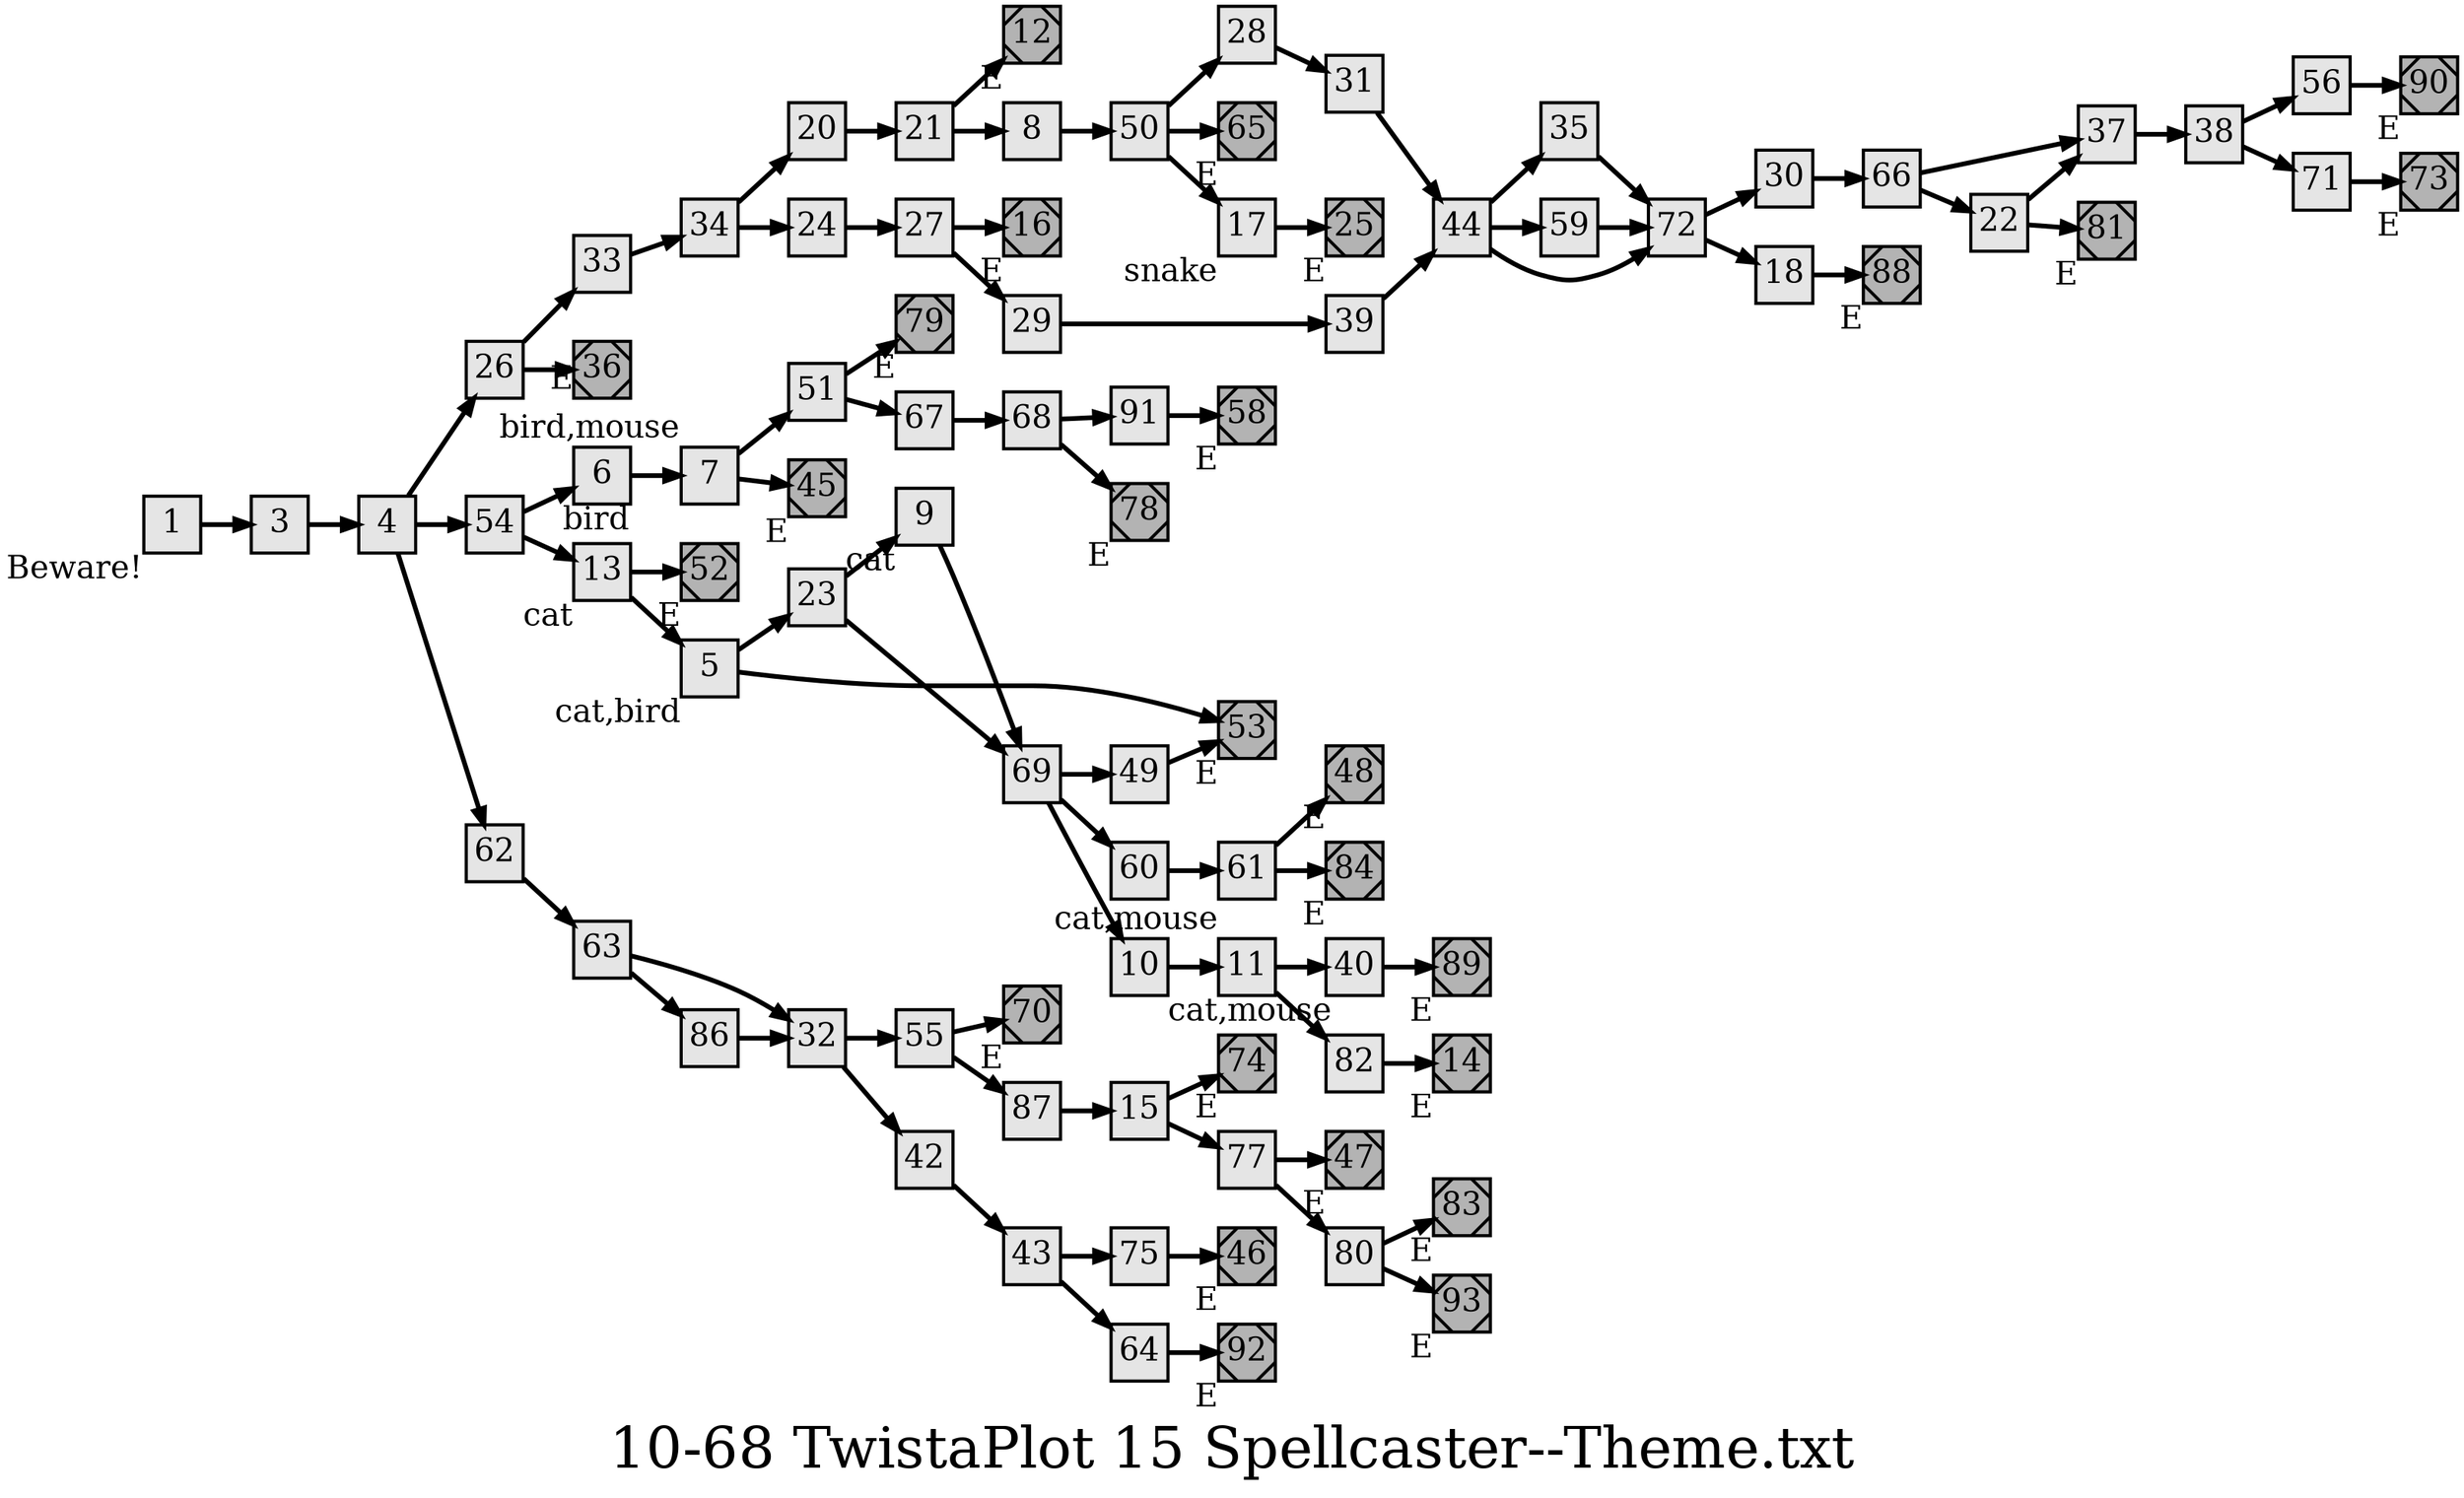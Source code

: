 digraph g{
  graph [ label="10-68 TwistaPlot 15 Spellcaster--Theme.txt" rankdir=LR, ordering=out, fontsize=36, nodesep="0.35", ranksep="0.45"];
  node  [shape=rect, penwidth=2, fontsize=20, style=filled, fillcolor=grey90, margin="0,0", labelfloat=true, regular=true, fixedsize=true];
  edge  [labelfloat=true, penwidth=3, fontsize=12];
  // 10-68 TwistaPlot 15 Spellcaster;
  
  // Theme: Animals;
  
  5	[ xlabel="cat,bird" ];	// sparrows
  6	[ xlabel="bird" ];	// hawk
  7	[ xlabel="bird,mouse" ];
  9	[ xlabel="cat" ];
  10	[ xlabel="cat,mouse" ];
  11	[ xlabel="cat,mouse" ];
  13	[ xlabel="cat" ];
  14	[ xlabel="cat,mouse" ];
  17	[ xlabel="snake" ];
  
  // Main story graph;
  
  1	[ xlabel="Beware!" ];
  1 -> 3;
  3 -> 4;
  4 -> 26;
  4 -> 54;
  4 -> 62;
  5 -> 23;
  5 -> 53;
  6 -> 7;
  7 -> 51;
  7 -> 45;
  8 -> 50;
  9 -> 69;
  10 -> 11;
  11 -> 40;
  11 -> 82;
  12	[ xlabel="E", shape=Msquare, fontsize=20, fillcolor=grey70 ];
  13 -> 52;
  13 -> 5;
  14	[ xlabel="E", shape=Msquare, fontsize=20, fillcolor=grey70 ];
  15 -> 74;
  15 -> 77;
  16	[ xlabel="E", shape=Msquare, fontsize=20, fillcolor=grey70 ];
  17 -> 25;
  18 -> 88;
  20 -> 21;
  21 -> 12;
  21 -> 8;
  22 -> 37;
  22 -> 81;
  23 -> 9;
  23 -> 69;
  24 -> 27;
  25	[ xlabel="E", shape=Msquare, fontsize=20, fillcolor=grey70 ];
  26 -> 33;
  26 -> 36;
  27 -> 16;
  27 -> 29;
  28 -> 31;
  29 -> 39;
  30 -> 66;
  31 -> 44;
  32 -> 55;
  32 -> 42;
  33 -> 34;
  34 -> 20;
  34 -> 24;
  35 -> 72;
  36	[ xlabel="E", shape=Msquare, fontsize=20, fillcolor=grey70 ];
  37 -> 38;
  38 -> 56;
  38 -> 71;
  39 -> 44;
  40 -> 89;
  42 -> 43;
  43 -> 75;
  43 -> 64;
  44 -> 35;
  44 -> 59;
  44 -> 72;
  45	[ xlabel="E", shape=Msquare, fontsize=20, fillcolor=grey70 ];
  46	[ xlabel="E", shape=Msquare, fontsize=20, fillcolor=grey70 ];
  47	[ xlabel="E", shape=Msquare, fontsize=20, fillcolor=grey70 ];
  48	[ xlabel="E", shape=Msquare, fontsize=20, fillcolor=grey70 ];
  49 -> 53;
  50 -> 28;
  50 -> 17;
  50 -> 65;
  51 -> 79;
  51 -> 67;
  52	[ xlabel="E", shape=Msquare, fontsize=20, fillcolor=grey70 ];
  53	[ xlabel="E", shape=Msquare, fontsize=20, fillcolor=grey70 ];
  54 -> 6;
  54 -> 13;
  55 -> 70;
  55 -> 87;
  56 -> 90;
  58	[ xlabel="E", shape=Msquare, fontsize=20, fillcolor=grey70 ];
  59 -> 72;
  60 -> 61;
  61 -> 48;
  61 -> 84;
  62 -> 63;
  63 -> 32;
  63 -> 86;
  64 -> 92;
  65	[ xlabel="E", shape=Msquare, fontsize=20, fillcolor=grey70 ];
  66 -> 37;
  66 -> 22;
  67 -> 68;
  68 -> 91;
  68 -> 78;
  69 -> 49;
  69 -> 60;
  69 -> 10;
  70	[ xlabel="E", shape=Msquare, fontsize=20, fillcolor=grey70 ];
  71 -> 73;
  72 -> 30;
  72 -> 18;
  73	[ xlabel="E", shape=Msquare, fontsize=20, fillcolor=grey70 ];
  74	[ xlabel="E", shape=Msquare, fontsize=20, fillcolor=grey70 ];
  75 -> 46;
  77 -> 47;
  77 -> 80;
  78	[ xlabel="E", shape=Msquare, fontsize=20, fillcolor=grey70 ];
  79	[ xlabel="E", shape=Msquare, fontsize=20, fillcolor=grey70 ];
  80 -> 83;
  80 -> 93;
  81	[ xlabel="E", shape=Msquare, fontsize=20, fillcolor=grey70 ];
  82 -> 14;
  83	[ xlabel="E", shape=Msquare, fontsize=20, fillcolor=grey70 ];
  84	[ xlabel="E", shape=Msquare, fontsize=20, fillcolor=grey70 ];
  86 -> 32;
  87 -> 15;
  88	[ xlabel="E", shape=Msquare, fontsize=20, fillcolor=grey70 ];
  89	[ xlabel="E", shape=Msquare, fontsize=20, fillcolor=grey70 ];
  90	[ xlabel="E", shape=Msquare, fontsize=20, fillcolor=grey70 ];
  91 -> 58;
  92	[ xlabel="E", shape=Msquare, fontsize=20, fillcolor=grey70 ];
  93	[ xlabel="E", shape=Msquare, fontsize=20, fillcolor=grey70 ];
}

